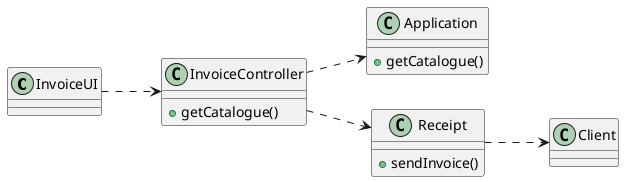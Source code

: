 @startuml

left to right direction

class InvoiceUI {
}

class InvoiceController {
    +getCatalogue()
}

class Application {
    +getCatalogue()
}

class Receipt {
    +sendInvoice()
}
class Client {
}

InvoiceUI ..> InvoiceController
InvoiceController ..> Application
InvoiceController ..> Receipt
Receipt..>Client

@enduml

